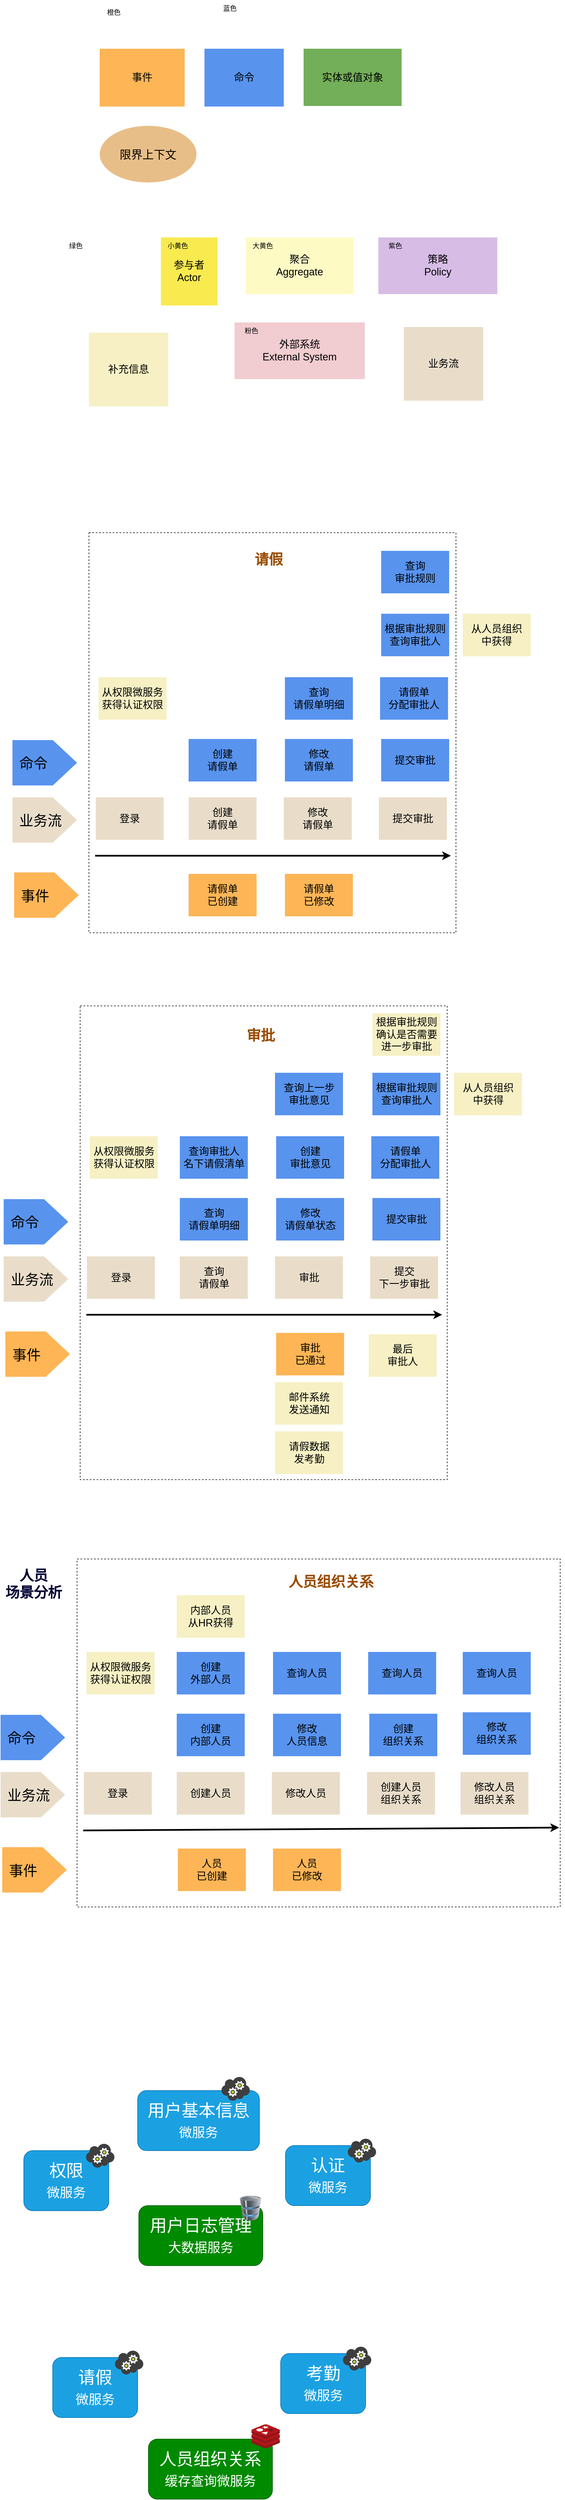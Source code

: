 <mxfile version="20.7.4" type="device"><diagram id="4oc5eYp38RSIqKpfHA5z" name="第 1 页"><mxGraphModel dx="1249" dy="862" grid="0" gridSize="10" guides="1" tooltips="1" connect="1" arrows="1" fold="1" page="0" pageScale="1" pageWidth="827" pageHeight="1169" math="0" shadow="0"><root><mxCell id="0"/><mxCell id="1" parent="0"/><mxCell id="Vhxv29GeVzVnuM-kG6cb-3" value="权限&lt;br&gt;&lt;font style=&quot;font-size: 23px;&quot;&gt;微服务&lt;/font&gt;" style="rounded=1;whiteSpace=wrap;html=1;fillColor=#1ba1e2;strokeColor=#006EAF;fontColor=#ffffff;fontSize=30;" vertex="1" parent="1"><mxGeometry x="-42" y="3867" width="150" height="106" as="geometry"/></mxCell><mxCell id="HnasOFO1rMBORvcuyKvf-54" value="" style="rounded=0;whiteSpace=wrap;html=1;fontSize=25;fillColor=none;dashed=1;" parent="1" vertex="1"><mxGeometry x="52" y="2823" width="853" height="614" as="geometry"/></mxCell><mxCell id="HnasOFO1rMBORvcuyKvf-22" value="" style="rounded=0;whiteSpace=wrap;html=1;fontSize=25;fillColor=none;dashed=1;" parent="1" vertex="1"><mxGeometry x="73" y="1012" width="648" height="706" as="geometry"/></mxCell><mxCell id="XohgieLwEhYh9SBZPQy7-1" value="事件" style="rounded=0;whiteSpace=wrap;html=1;fontSize=18;fillColor=#FDB556;strokeColor=none;fontColor=#000000;movable=1;resizable=1;rotatable=1;deletable=1;editable=1;connectable=1;" parent="1" vertex="1"><mxGeometry x="92" y="158" width="150" height="102" as="geometry"/></mxCell><mxCell id="XohgieLwEhYh9SBZPQy7-2" value="橙色" style="text;html=1;strokeColor=none;fillColor=none;align=center;verticalAlign=middle;whiteSpace=wrap;rounded=0;movable=1;resizable=1;rotatable=1;deletable=1;editable=1;connectable=1;" parent="1" vertex="1"><mxGeometry x="87" y="79" width="60" height="30" as="geometry"/></mxCell><mxCell id="XohgieLwEhYh9SBZPQy7-3" value="命令" style="rounded=0;whiteSpace=wrap;html=1;fontSize=18;fillColor=#5893ee;strokeColor=none;fontColor=#000000;movable=1;resizable=1;rotatable=1;deletable=1;editable=1;connectable=1;" parent="1" vertex="1"><mxGeometry x="277" y="158" width="140" height="102" as="geometry"/></mxCell><mxCell id="XohgieLwEhYh9SBZPQy7-4" value="蓝色" style="text;html=1;strokeColor=none;fillColor=none;align=center;verticalAlign=middle;whiteSpace=wrap;rounded=0;movable=1;resizable=1;rotatable=1;deletable=1;editable=1;connectable=1;" parent="1" vertex="1"><mxGeometry x="292" y="72" width="60" height="30" as="geometry"/></mxCell><mxCell id="XohgieLwEhYh9SBZPQy7-5" value="外部系统&lt;br style=&quot;font-size: 18px;&quot;&gt;External System" style="rounded=0;whiteSpace=wrap;html=1;fontSize=18;fillColor=#f1ccd1;strokeColor=none;fontColor=#000000;movable=1;resizable=1;rotatable=1;deletable=1;editable=1;connectable=1;" parent="1" vertex="1"><mxGeometry x="330" y="641" width="230" height="100" as="geometry"/></mxCell><mxCell id="XohgieLwEhYh9SBZPQy7-6" value="粉色" style="text;html=1;strokeColor=none;fillColor=none;align=center;verticalAlign=middle;whiteSpace=wrap;rounded=0;movable=1;resizable=1;rotatable=1;deletable=1;editable=1;connectable=1;" parent="1" vertex="1"><mxGeometry x="330" y="641" width="60" height="30" as="geometry"/></mxCell><mxCell id="XohgieLwEhYh9SBZPQy7-7" value="实体或值对象" style="rounded=0;whiteSpace=wrap;html=1;fontSize=18;fillColor=#73ae58;strokeColor=none;fontColor=#000000;movable=1;resizable=1;rotatable=1;deletable=1;editable=1;connectable=1;" parent="1" vertex="1"><mxGeometry x="452" y="158" width="173" height="101" as="geometry"/></mxCell><mxCell id="XohgieLwEhYh9SBZPQy7-8" value="绿色" style="text;html=1;strokeColor=none;fillColor=none;align=center;verticalAlign=middle;whiteSpace=wrap;rounded=0;movable=1;resizable=1;rotatable=1;deletable=1;editable=1;connectable=1;" parent="1" vertex="1"><mxGeometry x="20" y="491" width="60" height="30" as="geometry"/></mxCell><mxCell id="XohgieLwEhYh9SBZPQy7-9" value="参与者&lt;br style=&quot;font-size: 18px;&quot;&gt;Actor" style="rounded=0;whiteSpace=wrap;html=1;fontSize=18;fillColor=#f9ea50;strokeColor=none;fontColor=#000000;movable=1;resizable=1;rotatable=1;deletable=1;editable=1;connectable=1;" parent="1" vertex="1"><mxGeometry x="200" y="491" width="100" height="120" as="geometry"/></mxCell><mxCell id="XohgieLwEhYh9SBZPQy7-10" value="小黄色" style="text;html=1;strokeColor=none;fillColor=none;align=center;verticalAlign=middle;whiteSpace=wrap;rounded=0;movable=1;resizable=1;rotatable=1;deletable=1;editable=1;connectable=1;" parent="1" vertex="1"><mxGeometry x="200" y="491" width="60" height="30" as="geometry"/></mxCell><mxCell id="XohgieLwEhYh9SBZPQy7-11" value="聚合&lt;br style=&quot;font-size: 18px;&quot;&gt;Aggregate" style="rounded=0;whiteSpace=wrap;html=1;fontSize=18;fillColor=#FDFAC4;strokeColor=none;fontColor=#000000;movable=1;resizable=1;rotatable=1;deletable=1;editable=1;connectable=1;" parent="1" vertex="1"><mxGeometry x="350" y="491" width="190" height="100" as="geometry"/></mxCell><mxCell id="XohgieLwEhYh9SBZPQy7-12" value="大黄色" style="text;html=1;strokeColor=none;fillColor=none;align=center;verticalAlign=middle;whiteSpace=wrap;rounded=0;movable=1;resizable=1;rotatable=1;deletable=1;editable=1;connectable=1;" parent="1" vertex="1"><mxGeometry x="350" y="491" width="60" height="30" as="geometry"/></mxCell><mxCell id="XohgieLwEhYh9SBZPQy7-13" value="策略&lt;br style=&quot;font-size: 18px;&quot;&gt;Policy" style="rounded=0;whiteSpace=wrap;html=1;fontSize=18;fillColor=#D7BDE6;strokeColor=none;fontColor=#000000;movable=1;resizable=1;rotatable=1;deletable=1;editable=1;connectable=1;" parent="1" vertex="1"><mxGeometry x="584" y="491" width="210" height="100" as="geometry"/></mxCell><mxCell id="XohgieLwEhYh9SBZPQy7-14" value="紫色" style="text;html=1;strokeColor=none;fillColor=none;align=center;verticalAlign=middle;whiteSpace=wrap;rounded=0;movable=1;resizable=1;rotatable=1;deletable=1;editable=1;connectable=1;" parent="1" vertex="1"><mxGeometry x="584" y="491" width="60" height="30" as="geometry"/></mxCell><mxCell id="HnasOFO1rMBORvcuyKvf-1" value="业务流" style="rounded=0;whiteSpace=wrap;html=1;fontSize=18;fillColor=#E9DDCA;strokeColor=none;fontColor=#000000;movable=1;resizable=1;rotatable=1;deletable=1;editable=1;connectable=1;" parent="1" vertex="1"><mxGeometry x="629" y="649" width="140" height="130" as="geometry"/></mxCell><mxCell id="HnasOFO1rMBORvcuyKvf-3" value="补充信息" style="rounded=0;whiteSpace=wrap;html=1;fontSize=18;fillColor=#F6F0C4;strokeColor=none;fontColor=#000000;movable=1;resizable=1;rotatable=1;deletable=1;editable=1;connectable=1;" parent="1" vertex="1"><mxGeometry x="73" y="659" width="140" height="130" as="geometry"/></mxCell><mxCell id="HnasOFO1rMBORvcuyKvf-5" value="登录" style="rounded=0;whiteSpace=wrap;html=1;fontSize=18;fillColor=#E9DDCA;strokeColor=none;fontColor=#000000;movable=1;resizable=1;rotatable=1;deletable=1;editable=1;connectable=1;" parent="1" vertex="1"><mxGeometry x="85" y="1479" width="120" height="75" as="geometry"/></mxCell><mxCell id="HnasOFO1rMBORvcuyKvf-6" value="创建&lt;br&gt;请假单" style="rounded=0;whiteSpace=wrap;html=1;fontSize=18;fillColor=#E9DDCA;strokeColor=none;fontColor=#000000;movable=1;resizable=1;rotatable=1;deletable=1;editable=1;connectable=1;" parent="1" vertex="1"><mxGeometry x="249" y="1479" width="120" height="75" as="geometry"/></mxCell><mxCell id="HnasOFO1rMBORvcuyKvf-7" value="修改&lt;br&gt;请假单" style="rounded=0;whiteSpace=wrap;html=1;fontSize=18;fillColor=#E9DDCA;strokeColor=none;fontColor=#000000;movable=1;resizable=1;rotatable=1;deletable=1;editable=1;connectable=1;" parent="1" vertex="1"><mxGeometry x="417" y="1479" width="120" height="75" as="geometry"/></mxCell><mxCell id="HnasOFO1rMBORvcuyKvf-8" value="提交审批" style="rounded=0;whiteSpace=wrap;html=1;fontSize=18;fillColor=#E9DDCA;strokeColor=none;fontColor=#000000;movable=1;resizable=1;rotatable=1;deletable=1;editable=1;connectable=1;" parent="1" vertex="1"><mxGeometry x="585" y="1479" width="120" height="75" as="geometry"/></mxCell><mxCell id="HnasOFO1rMBORvcuyKvf-9" value="创建&lt;br&gt;请假单" style="rounded=0;whiteSpace=wrap;html=1;fontSize=18;fillColor=#5893ee;strokeColor=none;fontColor=#000000;movable=1;resizable=1;rotatable=1;deletable=1;editable=1;connectable=1;" parent="1" vertex="1"><mxGeometry x="249" y="1376" width="120" height="75" as="geometry"/></mxCell><mxCell id="HnasOFO1rMBORvcuyKvf-10" value="修改&lt;br&gt;请假单" style="rounded=0;whiteSpace=wrap;html=1;fontSize=18;fillColor=#5893ee;strokeColor=none;fontColor=#000000;movable=1;resizable=1;rotatable=1;deletable=1;editable=1;connectable=1;" parent="1" vertex="1"><mxGeometry x="419" y="1376" width="120" height="75" as="geometry"/></mxCell><mxCell id="HnasOFO1rMBORvcuyKvf-11" value="查询&lt;br&gt;请假单明细" style="rounded=0;whiteSpace=wrap;html=1;fontSize=18;fillColor=#5893ee;strokeColor=none;fontColor=#000000;movable=1;resizable=1;rotatable=1;deletable=1;editable=1;connectable=1;" parent="1" vertex="1"><mxGeometry x="419" y="1267" width="120" height="75" as="geometry"/></mxCell><mxCell id="HnasOFO1rMBORvcuyKvf-12" value="提交审批" style="rounded=0;whiteSpace=wrap;html=1;fontSize=18;fillColor=#5893ee;strokeColor=none;fontColor=#000000;movable=1;resizable=1;rotatable=1;deletable=1;editable=1;connectable=1;" parent="1" vertex="1"><mxGeometry x="589" y="1376" width="120" height="75" as="geometry"/></mxCell><mxCell id="HnasOFO1rMBORvcuyKvf-13" value="请假单&lt;br&gt;分配审批人" style="rounded=0;whiteSpace=wrap;html=1;fontSize=18;fillColor=#5893ee;strokeColor=none;fontColor=#000000;movable=1;resizable=1;rotatable=1;deletable=1;editable=1;connectable=1;" parent="1" vertex="1"><mxGeometry x="587" y="1267" width="120" height="75" as="geometry"/></mxCell><mxCell id="HnasOFO1rMBORvcuyKvf-14" value="根据审批规则&lt;br&gt;查询审批人" style="rounded=0;whiteSpace=wrap;html=1;fontSize=18;fillColor=#5893ee;strokeColor=none;fontColor=#000000;movable=1;resizable=1;rotatable=1;deletable=1;editable=1;connectable=1;" parent="1" vertex="1"><mxGeometry x="589" y="1155" width="120" height="75" as="geometry"/></mxCell><mxCell id="HnasOFO1rMBORvcuyKvf-15" value="查询&lt;br&gt;审批规则" style="rounded=0;whiteSpace=wrap;html=1;fontSize=18;fillColor=#5893ee;strokeColor=none;fontColor=#000000;movable=1;resizable=1;rotatable=1;deletable=1;editable=1;connectable=1;" parent="1" vertex="1"><mxGeometry x="589" y="1044" width="120" height="75" as="geometry"/></mxCell><mxCell id="HnasOFO1rMBORvcuyKvf-16" value="请假单&lt;br&gt;已创建" style="rounded=0;whiteSpace=wrap;html=1;fontSize=18;fillColor=#FDB556;strokeColor=none;fontColor=#000000;movable=1;resizable=1;rotatable=1;deletable=1;editable=1;connectable=1;" parent="1" vertex="1"><mxGeometry x="249" y="1614" width="120" height="75" as="geometry"/></mxCell><mxCell id="HnasOFO1rMBORvcuyKvf-17" value="请假单&lt;br&gt;已修改" style="rounded=0;whiteSpace=wrap;html=1;fontSize=18;fillColor=#FDB556;strokeColor=none;fontColor=#000000;movable=1;resizable=1;rotatable=1;deletable=1;editable=1;connectable=1;" parent="1" vertex="1"><mxGeometry x="419" y="1614" width="120" height="75" as="geometry"/></mxCell><mxCell id="HnasOFO1rMBORvcuyKvf-19" value="命令" style="shape=offPageConnector;whiteSpace=wrap;html=1;fillColor=#5893EE;direction=north;fontSize=25;strokeColor=none;align=left;spacingLeft=10;" parent="1" vertex="1"><mxGeometry x="-62" y="1378" width="114" height="80" as="geometry"/></mxCell><mxCell id="HnasOFO1rMBORvcuyKvf-20" value="业务流" style="shape=offPageConnector;whiteSpace=wrap;html=1;fillColor=#E9DDCA;direction=north;fontSize=25;strokeColor=none;align=left;spacingLeft=10;" parent="1" vertex="1"><mxGeometry x="-62" y="1479" width="114" height="80" as="geometry"/></mxCell><mxCell id="HnasOFO1rMBORvcuyKvf-21" value="事件" style="shape=offPageConnector;whiteSpace=wrap;html=1;fillColor=#FDB556;direction=north;fontSize=25;strokeColor=none;align=left;spacingLeft=10;" parent="1" vertex="1"><mxGeometry x="-59" y="1611.5" width="114" height="80" as="geometry"/></mxCell><mxCell id="HnasOFO1rMBORvcuyKvf-23" value="&lt;b&gt;请假&lt;/b&gt;" style="text;html=1;align=center;verticalAlign=middle;resizable=0;points=[];autosize=1;strokeColor=none;fillColor=none;fontSize=25;fontColor=#994C00;" parent="1" vertex="1"><mxGeometry x="356" y="1037" width="68" height="42" as="geometry"/></mxCell><mxCell id="HnasOFO1rMBORvcuyKvf-24" value="" style="endArrow=classic;html=1;rounded=0;fontSize=25;fontColor=#994C00;strokeWidth=3;" parent="1" edge="1"><mxGeometry width="50" height="50" relative="1" as="geometry"><mxPoint x="84" y="1582" as="sourcePoint"/><mxPoint x="712" y="1582" as="targetPoint"/></mxGeometry></mxCell><mxCell id="HnasOFO1rMBORvcuyKvf-25" value="从权限微服务&lt;br&gt;获得认证权限" style="rounded=0;whiteSpace=wrap;html=1;fontSize=18;fillColor=#F6F0C4;strokeColor=none;fontColor=#000000;movable=1;resizable=1;rotatable=1;deletable=1;editable=1;connectable=1;" parent="1" vertex="1"><mxGeometry x="90" y="1267" width="120" height="75" as="geometry"/></mxCell><mxCell id="HnasOFO1rMBORvcuyKvf-26" value="从人员组织&lt;br&gt;中获得" style="rounded=0;whiteSpace=wrap;html=1;fontSize=18;fillColor=#F6F0C4;strokeColor=none;fontColor=#000000;movable=1;resizable=1;rotatable=1;deletable=1;editable=1;connectable=1;" parent="1" vertex="1"><mxGeometry x="733" y="1155" width="120" height="75" as="geometry"/></mxCell><mxCell id="HnasOFO1rMBORvcuyKvf-27" value="" style="rounded=0;whiteSpace=wrap;html=1;fontSize=25;fillColor=none;dashed=1;" parent="1" vertex="1"><mxGeometry x="57.5" y="1847" width="648" height="836" as="geometry"/></mxCell><mxCell id="HnasOFO1rMBORvcuyKvf-28" value="登录" style="rounded=0;whiteSpace=wrap;html=1;fontSize=18;fillColor=#E9DDCA;strokeColor=none;fontColor=#000000;movable=1;resizable=1;rotatable=1;deletable=1;editable=1;connectable=1;" parent="1" vertex="1"><mxGeometry x="69.5" y="2289" width="120" height="75" as="geometry"/></mxCell><mxCell id="HnasOFO1rMBORvcuyKvf-29" value="查询&lt;br&gt;请假单" style="rounded=0;whiteSpace=wrap;html=1;fontSize=18;fillColor=#E9DDCA;strokeColor=none;fontColor=#000000;movable=1;resizable=1;rotatable=1;deletable=1;editable=1;connectable=1;" parent="1" vertex="1"><mxGeometry x="233.5" y="2289" width="120" height="75" as="geometry"/></mxCell><mxCell id="HnasOFO1rMBORvcuyKvf-30" value="审批" style="rounded=0;whiteSpace=wrap;html=1;fontSize=18;fillColor=#E9DDCA;strokeColor=none;fontColor=#000000;movable=1;resizable=1;rotatable=1;deletable=1;editable=1;connectable=1;" parent="1" vertex="1"><mxGeometry x="401.5" y="2289" width="120" height="75" as="geometry"/></mxCell><mxCell id="HnasOFO1rMBORvcuyKvf-31" value="提交&lt;br&gt;下一步审批" style="rounded=0;whiteSpace=wrap;html=1;fontSize=18;fillColor=#E9DDCA;strokeColor=none;fontColor=#000000;movable=1;resizable=1;rotatable=1;deletable=1;editable=1;connectable=1;" parent="1" vertex="1"><mxGeometry x="569.5" y="2289" width="120" height="75" as="geometry"/></mxCell><mxCell id="HnasOFO1rMBORvcuyKvf-32" value="查询&lt;br&gt;请假单明细" style="rounded=0;whiteSpace=wrap;html=1;fontSize=18;fillColor=#5893ee;strokeColor=none;fontColor=#000000;movable=1;resizable=1;rotatable=1;deletable=1;editable=1;connectable=1;" parent="1" vertex="1"><mxGeometry x="233.5" y="2186" width="120" height="75" as="geometry"/></mxCell><mxCell id="HnasOFO1rMBORvcuyKvf-33" value="修改&lt;br&gt;请假单状态" style="rounded=0;whiteSpace=wrap;html=1;fontSize=18;fillColor=#5893ee;strokeColor=none;fontColor=#000000;movable=1;resizable=1;rotatable=1;deletable=1;editable=1;connectable=1;" parent="1" vertex="1"><mxGeometry x="403.5" y="2186" width="120" height="75" as="geometry"/></mxCell><mxCell id="HnasOFO1rMBORvcuyKvf-34" value="创建&lt;br&gt;审批意见" style="rounded=0;whiteSpace=wrap;html=1;fontSize=18;fillColor=#5893ee;strokeColor=none;fontColor=#000000;movable=1;resizable=1;rotatable=1;deletable=1;editable=1;connectable=1;" parent="1" vertex="1"><mxGeometry x="403.5" y="2077" width="120" height="75" as="geometry"/></mxCell><mxCell id="HnasOFO1rMBORvcuyKvf-35" value="提交审批" style="rounded=0;whiteSpace=wrap;html=1;fontSize=18;fillColor=#5893ee;strokeColor=none;fontColor=#000000;movable=1;resizable=1;rotatable=1;deletable=1;editable=1;connectable=1;" parent="1" vertex="1"><mxGeometry x="573.5" y="2186" width="120" height="75" as="geometry"/></mxCell><mxCell id="HnasOFO1rMBORvcuyKvf-36" value="请假单&lt;br&gt;分配审批人" style="rounded=0;whiteSpace=wrap;html=1;fontSize=18;fillColor=#5893ee;strokeColor=none;fontColor=#000000;movable=1;resizable=1;rotatable=1;deletable=1;editable=1;connectable=1;" parent="1" vertex="1"><mxGeometry x="571.5" y="2077" width="120" height="75" as="geometry"/></mxCell><mxCell id="HnasOFO1rMBORvcuyKvf-37" value="根据审批规则&lt;br&gt;查询审批人" style="rounded=0;whiteSpace=wrap;html=1;fontSize=18;fillColor=#5893ee;strokeColor=none;fontColor=#000000;movable=1;resizable=1;rotatable=1;deletable=1;editable=1;connectable=1;" parent="1" vertex="1"><mxGeometry x="573.5" y="1965" width="120" height="75" as="geometry"/></mxCell><mxCell id="HnasOFO1rMBORvcuyKvf-40" value="审批&lt;br&gt;已通过" style="rounded=0;whiteSpace=wrap;html=1;fontSize=18;fillColor=#FDB556;strokeColor=none;fontColor=#000000;movable=1;resizable=1;rotatable=1;deletable=1;editable=1;connectable=1;" parent="1" vertex="1"><mxGeometry x="403.5" y="2424" width="120" height="75" as="geometry"/></mxCell><mxCell id="HnasOFO1rMBORvcuyKvf-41" value="命令" style="shape=offPageConnector;whiteSpace=wrap;html=1;fillColor=#5893EE;direction=north;fontSize=25;strokeColor=none;align=left;spacingLeft=10;" parent="1" vertex="1"><mxGeometry x="-77.5" y="2188" width="114" height="80" as="geometry"/></mxCell><mxCell id="HnasOFO1rMBORvcuyKvf-42" value="业务流" style="shape=offPageConnector;whiteSpace=wrap;html=1;fillColor=#E9DDCA;direction=north;fontSize=25;strokeColor=none;align=left;spacingLeft=10;" parent="1" vertex="1"><mxGeometry x="-77.5" y="2289" width="114" height="80" as="geometry"/></mxCell><mxCell id="HnasOFO1rMBORvcuyKvf-43" value="事件" style="shape=offPageConnector;whiteSpace=wrap;html=1;fillColor=#FDB556;direction=north;fontSize=25;strokeColor=none;align=left;spacingLeft=10;" parent="1" vertex="1"><mxGeometry x="-74.5" y="2421.5" width="114" height="80" as="geometry"/></mxCell><mxCell id="HnasOFO1rMBORvcuyKvf-44" value="&lt;b&gt;审批&lt;/b&gt;" style="text;html=1;align=center;verticalAlign=middle;resizable=0;points=[];autosize=1;strokeColor=none;fillColor=none;fontSize=25;fontColor=#994C00;" parent="1" vertex="1"><mxGeometry x="342" y="1876.5" width="68" height="42" as="geometry"/></mxCell><mxCell id="HnasOFO1rMBORvcuyKvf-45" value="" style="endArrow=classic;html=1;rounded=0;fontSize=25;fontColor=#994C00;strokeWidth=3;" parent="1" edge="1"><mxGeometry width="50" height="50" relative="1" as="geometry"><mxPoint x="68.5" y="2392" as="sourcePoint"/><mxPoint x="696.5" y="2392" as="targetPoint"/></mxGeometry></mxCell><mxCell id="HnasOFO1rMBORvcuyKvf-46" value="从权限微服务&lt;br&gt;获得认证权限" style="rounded=0;whiteSpace=wrap;html=1;fontSize=18;fillColor=#F6F0C4;strokeColor=none;fontColor=#000000;movable=1;resizable=1;rotatable=1;deletable=1;editable=1;connectable=1;" parent="1" vertex="1"><mxGeometry x="74.5" y="2077" width="120" height="75" as="geometry"/></mxCell><mxCell id="HnasOFO1rMBORvcuyKvf-47" value="从人员组织&lt;br&gt;中获得" style="rounded=0;whiteSpace=wrap;html=1;fontSize=18;fillColor=#F6F0C4;strokeColor=none;fontColor=#000000;movable=1;resizable=1;rotatable=1;deletable=1;editable=1;connectable=1;" parent="1" vertex="1"><mxGeometry x="717.5" y="1965" width="120" height="75" as="geometry"/></mxCell><mxCell id="HnasOFO1rMBORvcuyKvf-48" value="邮件系统&lt;br&gt;发送通知" style="rounded=0;whiteSpace=wrap;html=1;fontSize=18;fillColor=#F6F0C4;strokeColor=none;fontColor=#000000;movable=1;resizable=1;rotatable=1;deletable=1;editable=1;connectable=1;" parent="1" vertex="1"><mxGeometry x="401.5" y="2511" width="120" height="75" as="geometry"/></mxCell><mxCell id="HnasOFO1rMBORvcuyKvf-49" value="请假数据&lt;br&gt;发考勤" style="rounded=0;whiteSpace=wrap;html=1;fontSize=18;fillColor=#F6F0C4;strokeColor=none;fontColor=#000000;movable=1;resizable=1;rotatable=1;deletable=1;editable=1;connectable=1;" parent="1" vertex="1"><mxGeometry x="401.5" y="2598" width="120" height="75" as="geometry"/></mxCell><mxCell id="HnasOFO1rMBORvcuyKvf-50" value="最后&lt;br&gt;审批人" style="rounded=0;whiteSpace=wrap;html=1;fontSize=18;fillColor=#F6F0C4;strokeColor=none;fontColor=#000000;movable=1;resizable=1;rotatable=1;deletable=1;editable=1;connectable=1;" parent="1" vertex="1"><mxGeometry x="567" y="2426.5" width="120" height="75" as="geometry"/></mxCell><mxCell id="HnasOFO1rMBORvcuyKvf-51" value="查询审批人&lt;br&gt;名下请假清单" style="rounded=0;whiteSpace=wrap;html=1;fontSize=18;fillColor=#5893ee;strokeColor=none;fontColor=#000000;movable=1;resizable=1;rotatable=1;deletable=1;editable=1;connectable=1;" parent="1" vertex="1"><mxGeometry x="233.5" y="2077" width="120" height="75" as="geometry"/></mxCell><mxCell id="HnasOFO1rMBORvcuyKvf-52" value="查询上一步&lt;br&gt;审批意见" style="rounded=0;whiteSpace=wrap;html=1;fontSize=18;fillColor=#5893ee;strokeColor=none;fontColor=#000000;movable=1;resizable=1;rotatable=1;deletable=1;editable=1;connectable=1;" parent="1" vertex="1"><mxGeometry x="401.5" y="1965" width="120" height="75" as="geometry"/></mxCell><mxCell id="HnasOFO1rMBORvcuyKvf-53" value="根据审批规则确认是否需要进一步审批" style="rounded=0;whiteSpace=wrap;html=1;fontSize=18;fillColor=#F6F0C4;strokeColor=none;fontColor=#000000;movable=1;resizable=1;rotatable=1;deletable=1;editable=1;connectable=1;" parent="1" vertex="1"><mxGeometry x="573.5" y="1860" width="120" height="75" as="geometry"/></mxCell><mxCell id="HnasOFO1rMBORvcuyKvf-55" value="登录" style="rounded=0;whiteSpace=wrap;html=1;fontSize=18;fillColor=#E9DDCA;strokeColor=none;fontColor=#000000;movable=1;resizable=1;rotatable=1;deletable=1;editable=1;connectable=1;" parent="1" vertex="1"><mxGeometry x="64" y="3199" width="120" height="75" as="geometry"/></mxCell><mxCell id="HnasOFO1rMBORvcuyKvf-56" value="创建人员" style="rounded=0;whiteSpace=wrap;html=1;fontSize=18;fillColor=#E9DDCA;strokeColor=none;fontColor=#000000;movable=1;resizable=1;rotatable=1;deletable=1;editable=1;connectable=1;" parent="1" vertex="1"><mxGeometry x="228" y="3199" width="120" height="75" as="geometry"/></mxCell><mxCell id="HnasOFO1rMBORvcuyKvf-57" value="修改人员" style="rounded=0;whiteSpace=wrap;html=1;fontSize=18;fillColor=#E9DDCA;strokeColor=none;fontColor=#000000;movable=1;resizable=1;rotatable=1;deletable=1;editable=1;connectable=1;" parent="1" vertex="1"><mxGeometry x="396" y="3199" width="120" height="75" as="geometry"/></mxCell><mxCell id="HnasOFO1rMBORvcuyKvf-58" value="创建人员&lt;br&gt;组织关系" style="rounded=0;whiteSpace=wrap;html=1;fontSize=18;fillColor=#E9DDCA;strokeColor=none;fontColor=#000000;movable=1;resizable=1;rotatable=1;deletable=1;editable=1;connectable=1;" parent="1" vertex="1"><mxGeometry x="564" y="3199" width="120" height="75" as="geometry"/></mxCell><mxCell id="HnasOFO1rMBORvcuyKvf-59" value="创建&lt;br&gt;内部人员" style="rounded=0;whiteSpace=wrap;html=1;fontSize=18;fillColor=#5893ee;strokeColor=none;fontColor=#000000;movable=1;resizable=1;rotatable=1;deletable=1;editable=1;connectable=1;" parent="1" vertex="1"><mxGeometry x="228" y="3096" width="120" height="75" as="geometry"/></mxCell><mxCell id="HnasOFO1rMBORvcuyKvf-60" value="修改&lt;br&gt;人员信息" style="rounded=0;whiteSpace=wrap;html=1;fontSize=18;fillColor=#5893ee;strokeColor=none;fontColor=#000000;movable=1;resizable=1;rotatable=1;deletable=1;editable=1;connectable=1;" parent="1" vertex="1"><mxGeometry x="398" y="3096" width="120" height="75" as="geometry"/></mxCell><mxCell id="HnasOFO1rMBORvcuyKvf-61" value="查询人员" style="rounded=0;whiteSpace=wrap;html=1;fontSize=18;fillColor=#5893ee;strokeColor=none;fontColor=#000000;movable=1;resizable=1;rotatable=1;deletable=1;editable=1;connectable=1;" parent="1" vertex="1"><mxGeometry x="398" y="2987" width="120" height="75" as="geometry"/></mxCell><mxCell id="HnasOFO1rMBORvcuyKvf-62" value="创建&lt;br&gt;组织关系" style="rounded=0;whiteSpace=wrap;html=1;fontSize=18;fillColor=#5893ee;strokeColor=none;fontColor=#000000;movable=1;resizable=1;rotatable=1;deletable=1;editable=1;connectable=1;" parent="1" vertex="1"><mxGeometry x="568" y="3096" width="120" height="75" as="geometry"/></mxCell><mxCell id="HnasOFO1rMBORvcuyKvf-63" value="查询人员" style="rounded=0;whiteSpace=wrap;html=1;fontSize=18;fillColor=#5893ee;strokeColor=none;fontColor=#000000;movable=1;resizable=1;rotatable=1;deletable=1;editable=1;connectable=1;" parent="1" vertex="1"><mxGeometry x="566" y="2987" width="120" height="75" as="geometry"/></mxCell><mxCell id="HnasOFO1rMBORvcuyKvf-65" value="人员&lt;br&gt;已修改" style="rounded=0;whiteSpace=wrap;html=1;fontSize=18;fillColor=#FDB556;strokeColor=none;fontColor=#000000;movable=1;resizable=1;rotatable=1;deletable=1;editable=1;connectable=1;" parent="1" vertex="1"><mxGeometry x="398" y="3334" width="120" height="75" as="geometry"/></mxCell><mxCell id="HnasOFO1rMBORvcuyKvf-66" value="命令" style="shape=offPageConnector;whiteSpace=wrap;html=1;fillColor=#5893EE;direction=north;fontSize=25;strokeColor=none;align=left;spacingLeft=10;" parent="1" vertex="1"><mxGeometry x="-83" y="3098" width="114" height="80" as="geometry"/></mxCell><mxCell id="HnasOFO1rMBORvcuyKvf-67" value="业务流" style="shape=offPageConnector;whiteSpace=wrap;html=1;fillColor=#E9DDCA;direction=north;fontSize=25;strokeColor=none;align=left;spacingLeft=10;" parent="1" vertex="1"><mxGeometry x="-83" y="3199" width="114" height="80" as="geometry"/></mxCell><mxCell id="HnasOFO1rMBORvcuyKvf-68" value="事件" style="shape=offPageConnector;whiteSpace=wrap;html=1;fillColor=#FDB556;direction=north;fontSize=25;strokeColor=none;align=left;spacingLeft=10;" parent="1" vertex="1"><mxGeometry x="-80" y="3331.5" width="114" height="80" as="geometry"/></mxCell><mxCell id="HnasOFO1rMBORvcuyKvf-69" value="&lt;b&gt;人员组织关系&lt;/b&gt;" style="text;html=1;align=center;verticalAlign=middle;resizable=0;points=[];autosize=1;strokeColor=none;fillColor=none;fontSize=25;fontColor=#994C00;" parent="1" vertex="1"><mxGeometry x="416" y="2841" width="168" height="42" as="geometry"/></mxCell><mxCell id="HnasOFO1rMBORvcuyKvf-70" value="" style="endArrow=classic;html=1;rounded=0;fontSize=25;fontColor=#994C00;strokeWidth=3;" parent="1" edge="1"><mxGeometry width="50" height="50" relative="1" as="geometry"><mxPoint x="63" y="3302" as="sourcePoint"/><mxPoint x="903" y="3297" as="targetPoint"/></mxGeometry></mxCell><mxCell id="HnasOFO1rMBORvcuyKvf-71" value="从权限微服务&lt;br&gt;获得认证权限" style="rounded=0;whiteSpace=wrap;html=1;fontSize=18;fillColor=#F6F0C4;strokeColor=none;fontColor=#000000;movable=1;resizable=1;rotatable=1;deletable=1;editable=1;connectable=1;" parent="1" vertex="1"><mxGeometry x="69" y="2987" width="120" height="75" as="geometry"/></mxCell><mxCell id="HnasOFO1rMBORvcuyKvf-72" value="内部人员&lt;br&gt;从HR获得" style="rounded=0;whiteSpace=wrap;html=1;fontSize=18;fillColor=#F6F0C4;strokeColor=none;fontColor=#000000;movable=1;resizable=1;rotatable=1;deletable=1;editable=1;connectable=1;" parent="1" vertex="1"><mxGeometry x="228" y="2887" width="120" height="75" as="geometry"/></mxCell><mxCell id="HnasOFO1rMBORvcuyKvf-76" value="创建&lt;br&gt;外部人员" style="rounded=0;whiteSpace=wrap;html=1;fontSize=18;fillColor=#5893ee;strokeColor=none;fontColor=#000000;movable=1;resizable=1;rotatable=1;deletable=1;editable=1;connectable=1;" parent="1" vertex="1"><mxGeometry x="228" y="2987" width="120" height="75" as="geometry"/></mxCell><mxCell id="HnasOFO1rMBORvcuyKvf-79" value="修改人员&lt;br&gt;组织关系" style="rounded=0;whiteSpace=wrap;html=1;fontSize=18;fillColor=#E9DDCA;strokeColor=none;fontColor=#000000;movable=1;resizable=1;rotatable=1;deletable=1;editable=1;connectable=1;" parent="1" vertex="1"><mxGeometry x="729" y="3199" width="120" height="75" as="geometry"/></mxCell><mxCell id="HnasOFO1rMBORvcuyKvf-80" value="人员&lt;br&gt;已创建" style="rounded=0;whiteSpace=wrap;html=1;fontSize=18;fillColor=#FDB556;strokeColor=none;fontColor=#000000;movable=1;resizable=1;rotatable=1;deletable=1;editable=1;connectable=1;" parent="1" vertex="1"><mxGeometry x="230" y="3334" width="120" height="75" as="geometry"/></mxCell><mxCell id="HnasOFO1rMBORvcuyKvf-81" value="查询人员" style="rounded=0;whiteSpace=wrap;html=1;fontSize=18;fillColor=#5893ee;strokeColor=none;fontColor=#000000;movable=1;resizable=1;rotatable=1;deletable=1;editable=1;connectable=1;" parent="1" vertex="1"><mxGeometry x="733" y="2987" width="120" height="75" as="geometry"/></mxCell><mxCell id="HnasOFO1rMBORvcuyKvf-82" value="修改&lt;br&gt;组织关系" style="rounded=0;whiteSpace=wrap;html=1;fontSize=18;fillColor=#5893ee;strokeColor=none;fontColor=#000000;movable=1;resizable=1;rotatable=1;deletable=1;editable=1;connectable=1;" parent="1" vertex="1"><mxGeometry x="733" y="3093.5" width="120" height="75" as="geometry"/></mxCell><mxCell id="HnasOFO1rMBORvcuyKvf-83" value="&lt;b&gt;人员&lt;br&gt;场景分析&lt;/b&gt;" style="text;html=1;align=center;verticalAlign=middle;resizable=0;points=[];autosize=1;strokeColor=none;fillColor=none;fontSize=25;fontColor=#000033;" parent="1" vertex="1"><mxGeometry x="-84" y="2830" width="118" height="72" as="geometry"/></mxCell><mxCell id="VTkSmhDfp3TEaf_QBFUO-1" value="限界上下文" style="ellipse;whiteSpace=wrap;html=1;strokeColor=none;fontSize=20;fillColor=#e8be88;" parent="1" vertex="1"><mxGeometry x="92" y="294" width="171" height="100" as="geometry"/></mxCell><mxCell id="Vhxv29GeVzVnuM-kG6cb-4" value="" style="sketch=0;aspect=fixed;html=1;points=[];align=center;image;fontSize=12;image=img/lib/mscae/Cloud_Service.svg;" vertex="1" parent="1"><mxGeometry x="68" y="3855" width="50" height="42" as="geometry"/></mxCell><mxCell id="Vhxv29GeVzVnuM-kG6cb-5" value="认证&lt;br&gt;&lt;font style=&quot;font-size: 23px;&quot;&gt;微服务&lt;/font&gt;" style="rounded=1;whiteSpace=wrap;html=1;fillColor=#1ba1e2;strokeColor=#006EAF;fontColor=#ffffff;fontSize=30;" vertex="1" parent="1"><mxGeometry x="420" y="3858" width="150" height="106" as="geometry"/></mxCell><mxCell id="Vhxv29GeVzVnuM-kG6cb-6" value="" style="sketch=0;aspect=fixed;html=1;points=[];align=center;image;fontSize=12;image=img/lib/mscae/Cloud_Service.svg;" vertex="1" parent="1"><mxGeometry x="530" y="3846" width="50" height="42" as="geometry"/></mxCell><mxCell id="Vhxv29GeVzVnuM-kG6cb-7" value="用户基本信息&lt;br&gt;&lt;font style=&quot;font-size: 23px;&quot;&gt;微服务&lt;/font&gt;" style="rounded=1;whiteSpace=wrap;html=1;fillColor=#1ba1e2;strokeColor=#006EAF;fontColor=#ffffff;fontSize=30;" vertex="1" parent="1"><mxGeometry x="159" y="3761" width="215" height="106" as="geometry"/></mxCell><mxCell id="Vhxv29GeVzVnuM-kG6cb-8" value="" style="sketch=0;aspect=fixed;html=1;points=[];align=center;image;fontSize=12;image=img/lib/mscae/Cloud_Service.svg;" vertex="1" parent="1"><mxGeometry x="307" y="3737" width="50" height="42" as="geometry"/></mxCell><mxCell id="Vhxv29GeVzVnuM-kG6cb-9" value="用户日志管理&lt;br&gt;&lt;font style=&quot;font-size: 23px;&quot;&gt;大数据服务&lt;/font&gt;" style="rounded=1;whiteSpace=wrap;html=1;fillColor=#008a00;strokeColor=#005700;fontColor=#ffffff;fontSize=30;" vertex="1" parent="1"><mxGeometry x="161" y="3964" width="219" height="106" as="geometry"/></mxCell><mxCell id="Vhxv29GeVzVnuM-kG6cb-11" value="" style="image;html=1;image=img/lib/clip_art/computers/Database_128x128.png;fontSize=23;" vertex="1" parent="1"><mxGeometry x="339.5" y="3941" width="38" height="55" as="geometry"/></mxCell><mxCell id="Vhxv29GeVzVnuM-kG6cb-12" value="请假&lt;br&gt;&lt;font style=&quot;font-size: 23px;&quot;&gt;微服务&lt;/font&gt;" style="rounded=1;whiteSpace=wrap;html=1;fillColor=#1ba1e2;strokeColor=#006EAF;fontColor=#ffffff;fontSize=30;" vertex="1" parent="1"><mxGeometry x="9" y="4232" width="150" height="106" as="geometry"/></mxCell><mxCell id="Vhxv29GeVzVnuM-kG6cb-13" value="" style="sketch=0;aspect=fixed;html=1;points=[];align=center;image;fontSize=12;image=img/lib/mscae/Cloud_Service.svg;" vertex="1" parent="1"><mxGeometry x="119" y="4220" width="50" height="42" as="geometry"/></mxCell><mxCell id="Vhxv29GeVzVnuM-kG6cb-14" value="考勤&lt;br&gt;&lt;font style=&quot;font-size: 23px;&quot;&gt;微服务&lt;/font&gt;" style="rounded=1;whiteSpace=wrap;html=1;fillColor=#1ba1e2;strokeColor=#006EAF;fontColor=#ffffff;fontSize=30;" vertex="1" parent="1"><mxGeometry x="411.5" y="4225" width="150" height="106" as="geometry"/></mxCell><mxCell id="Vhxv29GeVzVnuM-kG6cb-15" value="" style="sketch=0;aspect=fixed;html=1;points=[];align=center;image;fontSize=12;image=img/lib/mscae/Cloud_Service.svg;" vertex="1" parent="1"><mxGeometry x="521.5" y="4213" width="50" height="42" as="geometry"/></mxCell><mxCell id="Vhxv29GeVzVnuM-kG6cb-18" value="人员组织关系&lt;br&gt;&lt;font style=&quot;font-size: 23px;&quot;&gt;缓存查询微服务&lt;/font&gt;" style="rounded=1;whiteSpace=wrap;html=1;fillColor=#008a00;strokeColor=#005700;fontColor=#ffffff;fontSize=30;" vertex="1" parent="1"><mxGeometry x="178" y="4376" width="219" height="106" as="geometry"/></mxCell><mxCell id="Vhxv29GeVzVnuM-kG6cb-20" value="" style="sketch=0;aspect=fixed;html=1;points=[];align=center;image;fontSize=12;image=img/lib/mscae/Cache_Redis_Product.svg;" vertex="1" parent="1"><mxGeometry x="360" y="4350" width="50" height="42" as="geometry"/></mxCell></root></mxGraphModel></diagram></mxfile>